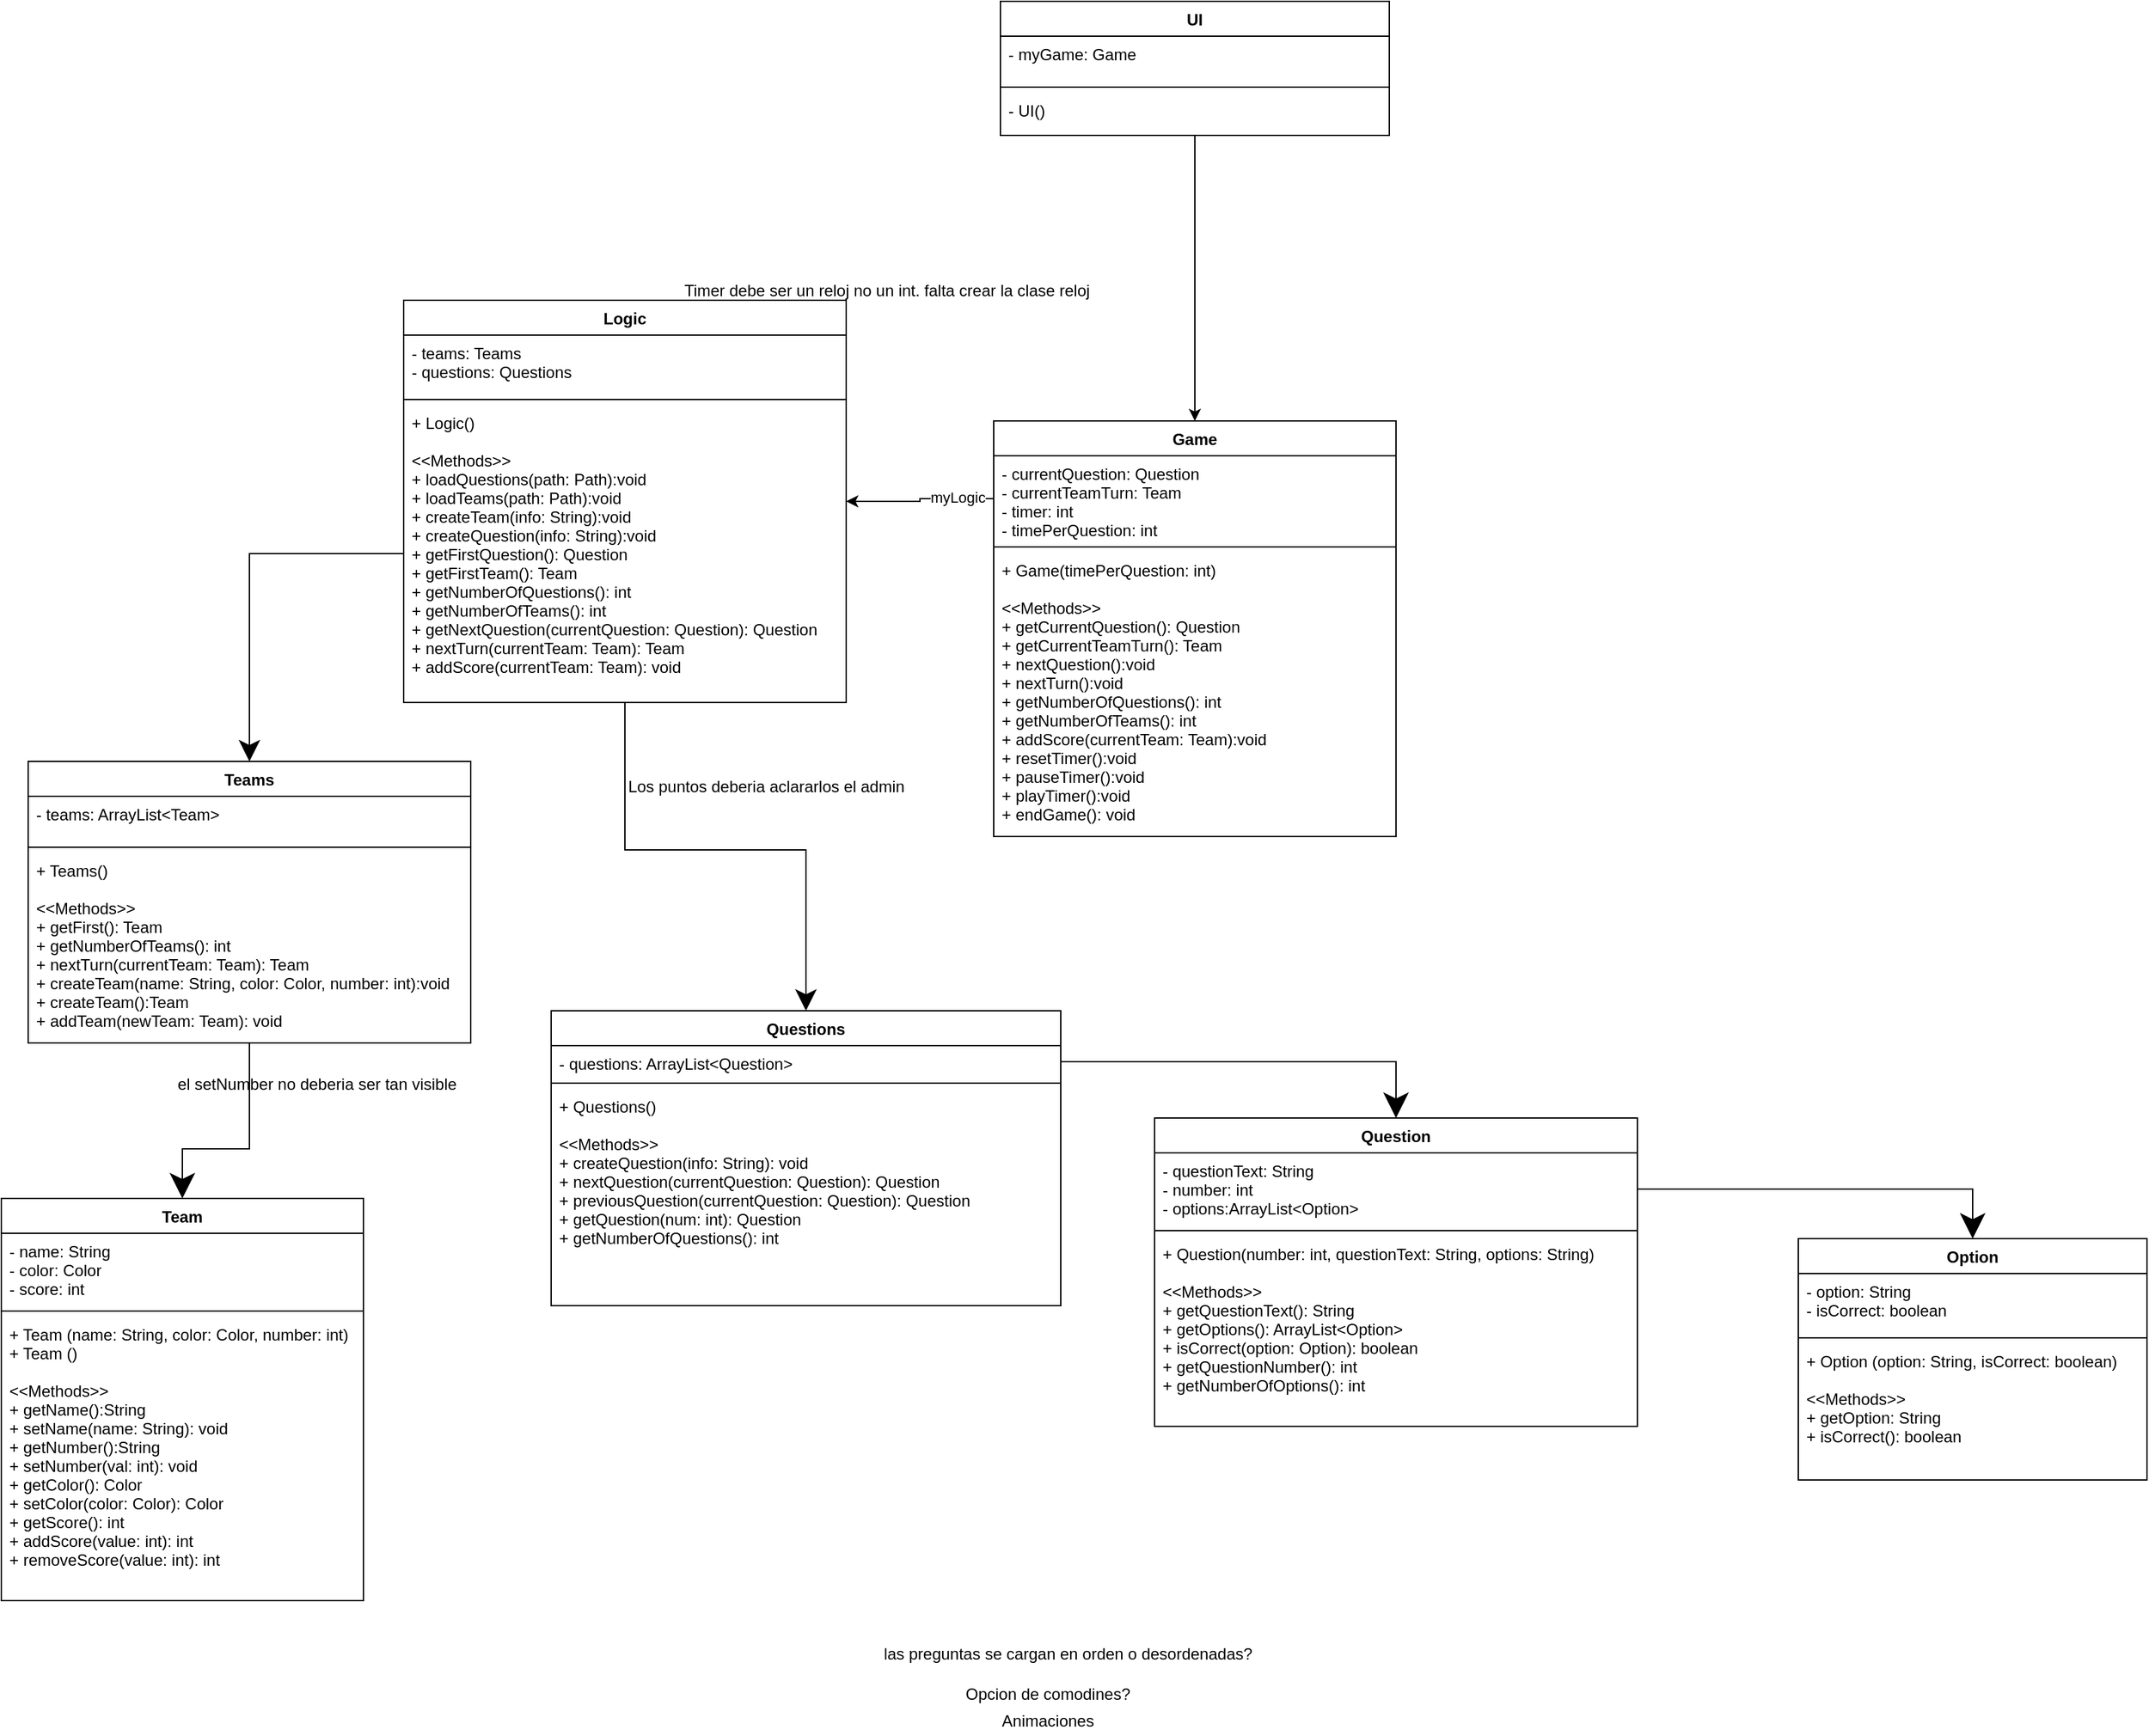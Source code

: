 <mxfile version="24.7.17">
  <diagram id="FwtAqstlGJLzPDIk4_ct" name="Página-1">
    <mxGraphModel dx="2200" dy="2157" grid="1" gridSize="10" guides="1" tooltips="1" connect="1" arrows="1" fold="1" page="1" pageScale="1" pageWidth="1169" pageHeight="827" math="0" shadow="0">
      <root>
        <mxCell id="0" />
        <mxCell id="1" parent="0" />
        <mxCell id="lDsTDzQoy8ywnMKQ3LJ9-1" value="Team" style="swimlane;fontStyle=1;align=center;verticalAlign=top;childLayout=stackLayout;horizontal=1;startSize=26;horizontalStack=0;resizeParent=1;resizeParentMax=0;resizeLast=0;collapsible=1;marginBottom=0;" parent="1" vertex="1">
          <mxGeometry x="60" y="240" width="270" height="300" as="geometry" />
        </mxCell>
        <mxCell id="lDsTDzQoy8ywnMKQ3LJ9-2" value="- name: String&#xa;- color: Color&#xa;- score: int&#xa;" style="text;strokeColor=none;fillColor=none;align=left;verticalAlign=top;spacingLeft=4;spacingRight=4;overflow=hidden;rotatable=0;points=[[0,0.5],[1,0.5]];portConstraint=eastwest;" parent="lDsTDzQoy8ywnMKQ3LJ9-1" vertex="1">
          <mxGeometry y="26" width="270" height="54" as="geometry" />
        </mxCell>
        <mxCell id="lDsTDzQoy8ywnMKQ3LJ9-3" value="" style="line;strokeWidth=1;fillColor=none;align=left;verticalAlign=middle;spacingTop=-1;spacingLeft=3;spacingRight=3;rotatable=0;labelPosition=right;points=[];portConstraint=eastwest;" parent="lDsTDzQoy8ywnMKQ3LJ9-1" vertex="1">
          <mxGeometry y="80" width="270" height="8" as="geometry" />
        </mxCell>
        <mxCell id="lDsTDzQoy8ywnMKQ3LJ9-4" value="+ Team (name: String, color: Color, number: int)&#xa;+ Team ()&#xa;&#xa;&lt;&lt;Methods&gt;&gt;&#xa;+ getName():String&#xa;+ setName(name: String): void&#xa;+ getNumber():String&#xa;+ setNumber(val: int): void&#xa;+ getColor(): Color&#xa;+ setColor(color: Color): Color&#xa;+ getScore(): int&#xa;+ addScore(value: int): int&#xa;+ removeScore(value: int): int" style="text;strokeColor=none;fillColor=none;align=left;verticalAlign=top;spacingLeft=4;spacingRight=4;overflow=hidden;rotatable=0;points=[[0,0.5],[1,0.5]];portConstraint=eastwest;" parent="lDsTDzQoy8ywnMKQ3LJ9-1" vertex="1">
          <mxGeometry y="88" width="270" height="212" as="geometry" />
        </mxCell>
        <mxCell id="lDsTDzQoy8ywnMKQ3LJ9-5" value="Questions" style="swimlane;fontStyle=1;align=center;verticalAlign=top;childLayout=stackLayout;horizontal=1;startSize=26;horizontalStack=0;resizeParent=1;resizeParentMax=0;resizeLast=0;collapsible=1;marginBottom=0;" parent="1" vertex="1">
          <mxGeometry x="470" y="100" width="380" height="220" as="geometry" />
        </mxCell>
        <mxCell id="lDsTDzQoy8ywnMKQ3LJ9-6" value="- questions: ArrayList&lt;Question&gt;" style="text;strokeColor=none;fillColor=none;align=left;verticalAlign=top;spacingLeft=4;spacingRight=4;overflow=hidden;rotatable=0;points=[[0,0.5],[1,0.5]];portConstraint=eastwest;" parent="lDsTDzQoy8ywnMKQ3LJ9-5" vertex="1">
          <mxGeometry y="26" width="380" height="24" as="geometry" />
        </mxCell>
        <mxCell id="lDsTDzQoy8ywnMKQ3LJ9-7" value="" style="line;strokeWidth=1;fillColor=none;align=left;verticalAlign=middle;spacingTop=-1;spacingLeft=3;spacingRight=3;rotatable=0;labelPosition=right;points=[];portConstraint=eastwest;" parent="lDsTDzQoy8ywnMKQ3LJ9-5" vertex="1">
          <mxGeometry y="50" width="380" height="8" as="geometry" />
        </mxCell>
        <mxCell id="lDsTDzQoy8ywnMKQ3LJ9-8" value="+ Questions()&#xa;&#xa;&lt;&lt;Methods&gt;&gt;&#xa;+ createQuestion(info: String): void&#xa;+ nextQuestion(currentQuestion: Question): Question&#xa;+ previousQuestion(currentQuestion: Question): Question&#xa;+ getQuestion(num: int): Question&#xa;+ getNumberOfQuestions(): int&#xa;" style="text;strokeColor=none;fillColor=none;align=left;verticalAlign=top;spacingLeft=4;spacingRight=4;overflow=hidden;rotatable=0;points=[[0,0.5],[1,0.5]];portConstraint=eastwest;" parent="lDsTDzQoy8ywnMKQ3LJ9-5" vertex="1">
          <mxGeometry y="58" width="380" height="162" as="geometry" />
        </mxCell>
        <mxCell id="lDsTDzQoy8ywnMKQ3LJ9-33" style="edgeStyle=orthogonalEdgeStyle;rounded=0;orthogonalLoop=1;jettySize=auto;html=1;entryX=0.5;entryY=0;entryDx=0;entryDy=0;endArrow=classic;endFill=1;endSize=13;" parent="1" source="lDsTDzQoy8ywnMKQ3LJ9-9" target="lDsTDzQoy8ywnMKQ3LJ9-5" edge="1">
          <mxGeometry relative="1" as="geometry" />
        </mxCell>
        <mxCell id="lDsTDzQoy8ywnMKQ3LJ9-9" value="Logic" style="swimlane;fontStyle=1;align=center;verticalAlign=top;childLayout=stackLayout;horizontal=1;startSize=26;horizontalStack=0;resizeParent=1;resizeParentMax=0;resizeLast=0;collapsible=1;marginBottom=0;" parent="1" vertex="1">
          <mxGeometry x="360" y="-430" width="330" height="300" as="geometry" />
        </mxCell>
        <mxCell id="lDsTDzQoy8ywnMKQ3LJ9-10" value="- teams: Teams&#xa;- questions: Questions&#xa;" style="text;strokeColor=none;fillColor=none;align=left;verticalAlign=top;spacingLeft=4;spacingRight=4;overflow=hidden;rotatable=0;points=[[0,0.5],[1,0.5]];portConstraint=eastwest;" parent="lDsTDzQoy8ywnMKQ3LJ9-9" vertex="1">
          <mxGeometry y="26" width="330" height="44" as="geometry" />
        </mxCell>
        <mxCell id="lDsTDzQoy8ywnMKQ3LJ9-11" value="" style="line;strokeWidth=1;fillColor=none;align=left;verticalAlign=middle;spacingTop=-1;spacingLeft=3;spacingRight=3;rotatable=0;labelPosition=right;points=[];portConstraint=eastwest;" parent="lDsTDzQoy8ywnMKQ3LJ9-9" vertex="1">
          <mxGeometry y="70" width="330" height="8" as="geometry" />
        </mxCell>
        <mxCell id="lDsTDzQoy8ywnMKQ3LJ9-12" value="+ Logic()&#xa;&#xa;&lt;&lt;Methods&gt;&gt;&#xa;+ loadQuestions(path: Path):void&#xa;+ loadTeams(path: Path):void&#xa;+ createTeam(info: String):void&#xa;+ createQuestion(info: String):void&#xa;+ getFirstQuestion(): Question&#xa;+ getFirstTeam(): Team&#xa;+ getNumberOfQuestions(): int&#xa;+ getNumberOfTeams(): int&#xa;+ getNextQuestion(currentQuestion: Question): Question&#xa;+ nextTurn(currentTeam: Team): Team&#xa;+ addScore(currentTeam: Team): void&#xa;" style="text;strokeColor=none;fillColor=none;align=left;verticalAlign=top;spacingLeft=4;spacingRight=4;overflow=hidden;rotatable=0;points=[[0,0.5],[1,0.5]];portConstraint=eastwest;" parent="lDsTDzQoy8ywnMKQ3LJ9-9" vertex="1">
          <mxGeometry y="78" width="330" height="222" as="geometry" />
        </mxCell>
        <mxCell id="lDsTDzQoy8ywnMKQ3LJ9-17" style="edgeStyle=orthogonalEdgeStyle;rounded=0;orthogonalLoop=1;jettySize=auto;html=1;exitX=0.5;exitY=0;exitDx=0;exitDy=0;entryX=1;entryY=0.5;entryDx=0;entryDy=0;endArrow=none;endFill=0;endSize=16;startArrow=classic;startFill=1;startSize=16;" parent="1" source="lDsTDzQoy8ywnMKQ3LJ9-13" target="lDsTDzQoy8ywnMKQ3LJ9-6" edge="1">
          <mxGeometry relative="1" as="geometry" />
        </mxCell>
        <mxCell id="lDsTDzQoy8ywnMKQ3LJ9-13" value="Question" style="swimlane;fontStyle=1;align=center;verticalAlign=top;childLayout=stackLayout;horizontal=1;startSize=26;horizontalStack=0;resizeParent=1;resizeParentMax=0;resizeLast=0;collapsible=1;marginBottom=0;" parent="1" vertex="1">
          <mxGeometry x="920" y="180" width="360" height="230" as="geometry" />
        </mxCell>
        <mxCell id="lDsTDzQoy8ywnMKQ3LJ9-14" value="- questionText: String&#xa;- number: int&#xa;- options:ArrayList&lt;Option&gt;" style="text;strokeColor=none;fillColor=none;align=left;verticalAlign=top;spacingLeft=4;spacingRight=4;overflow=hidden;rotatable=0;points=[[0,0.5],[1,0.5]];portConstraint=eastwest;" parent="lDsTDzQoy8ywnMKQ3LJ9-13" vertex="1">
          <mxGeometry y="26" width="360" height="54" as="geometry" />
        </mxCell>
        <mxCell id="lDsTDzQoy8ywnMKQ3LJ9-15" value="" style="line;strokeWidth=1;fillColor=none;align=left;verticalAlign=middle;spacingTop=-1;spacingLeft=3;spacingRight=3;rotatable=0;labelPosition=right;points=[];portConstraint=eastwest;" parent="lDsTDzQoy8ywnMKQ3LJ9-13" vertex="1">
          <mxGeometry y="80" width="360" height="8" as="geometry" />
        </mxCell>
        <mxCell id="lDsTDzQoy8ywnMKQ3LJ9-16" value="+ Question(number: int, questionText: String, options: String)&#xa;&#xa;&lt;&lt;Methods&gt;&gt;&#xa;+ getQuestionText(): String&#xa;+ getOptions(): ArrayList&lt;Option&gt;&#xa;+ isCorrect(option: Option): boolean&#xa;+ getQuestionNumber(): int&#xa;+ getNumberOfOptions(): int" style="text;strokeColor=none;fillColor=none;align=left;verticalAlign=top;spacingLeft=4;spacingRight=4;overflow=hidden;rotatable=0;points=[[0,0.5],[1,0.5]];portConstraint=eastwest;" parent="lDsTDzQoy8ywnMKQ3LJ9-13" vertex="1">
          <mxGeometry y="88" width="360" height="142" as="geometry" />
        </mxCell>
        <mxCell id="lDsTDzQoy8ywnMKQ3LJ9-18" value="las preguntas se cargan en orden o desordenadas?" style="text;html=1;align=center;verticalAlign=middle;resizable=0;points=[];autosize=1;strokeColor=none;fillColor=none;" parent="1" vertex="1">
          <mxGeometry x="710" y="570" width="290" height="20" as="geometry" />
        </mxCell>
        <mxCell id="lDsTDzQoy8ywnMKQ3LJ9-19" value="Opcion de comodines?" style="text;html=1;align=center;verticalAlign=middle;resizable=0;points=[];autosize=1;strokeColor=none;fillColor=none;" parent="1" vertex="1">
          <mxGeometry x="770" y="600" width="140" height="20" as="geometry" />
        </mxCell>
        <mxCell id="lDsTDzQoy8ywnMKQ3LJ9-20" value="Animaciones" style="text;html=1;align=center;verticalAlign=middle;resizable=0;points=[];autosize=1;strokeColor=none;fillColor=none;" parent="1" vertex="1">
          <mxGeometry x="800" y="620" width="80" height="20" as="geometry" />
        </mxCell>
        <mxCell id="lDsTDzQoy8ywnMKQ3LJ9-26" style="edgeStyle=orthogonalEdgeStyle;rounded=0;orthogonalLoop=1;jettySize=auto;html=1;exitX=0.5;exitY=0;exitDx=0;exitDy=0;entryX=1;entryY=0.5;entryDx=0;entryDy=0;endArrow=none;endFill=0;endSize=16;startArrow=classic;startFill=1;startSize=16;" parent="1" source="lDsTDzQoy8ywnMKQ3LJ9-21" target="lDsTDzQoy8ywnMKQ3LJ9-14" edge="1">
          <mxGeometry relative="1" as="geometry" />
        </mxCell>
        <mxCell id="lDsTDzQoy8ywnMKQ3LJ9-21" value="Option" style="swimlane;fontStyle=1;align=center;verticalAlign=top;childLayout=stackLayout;horizontal=1;startSize=26;horizontalStack=0;resizeParent=1;resizeParentMax=0;resizeLast=0;collapsible=1;marginBottom=0;" parent="1" vertex="1">
          <mxGeometry x="1400" y="270" width="260" height="180" as="geometry" />
        </mxCell>
        <mxCell id="lDsTDzQoy8ywnMKQ3LJ9-22" value="- option: String&#xa;- isCorrect: boolean" style="text;strokeColor=none;fillColor=none;align=left;verticalAlign=top;spacingLeft=4;spacingRight=4;overflow=hidden;rotatable=0;points=[[0,0.5],[1,0.5]];portConstraint=eastwest;" parent="lDsTDzQoy8ywnMKQ3LJ9-21" vertex="1">
          <mxGeometry y="26" width="260" height="44" as="geometry" />
        </mxCell>
        <mxCell id="lDsTDzQoy8ywnMKQ3LJ9-23" value="" style="line;strokeWidth=1;fillColor=none;align=left;verticalAlign=middle;spacingTop=-1;spacingLeft=3;spacingRight=3;rotatable=0;labelPosition=right;points=[];portConstraint=eastwest;" parent="lDsTDzQoy8ywnMKQ3LJ9-21" vertex="1">
          <mxGeometry y="70" width="260" height="8" as="geometry" />
        </mxCell>
        <mxCell id="lDsTDzQoy8ywnMKQ3LJ9-24" value="+ Option (option: String, isCorrect: boolean)&#xa;&#xa;&lt;&lt;Methods&gt;&gt;&#xa;+ getOption: String&#xa;+ isCorrect(): boolean" style="text;strokeColor=none;fillColor=none;align=left;verticalAlign=top;spacingLeft=4;spacingRight=4;overflow=hidden;rotatable=0;points=[[0,0.5],[1,0.5]];portConstraint=eastwest;" parent="lDsTDzQoy8ywnMKQ3LJ9-21" vertex="1">
          <mxGeometry y="78" width="260" height="102" as="geometry" />
        </mxCell>
        <mxCell id="lDsTDzQoy8ywnMKQ3LJ9-34" style="edgeStyle=orthogonalEdgeStyle;rounded=0;orthogonalLoop=1;jettySize=auto;html=1;endArrow=classic;endFill=1;endSize=13;entryX=0.5;entryY=0;entryDx=0;entryDy=0;" parent="1" source="lDsTDzQoy8ywnMKQ3LJ9-12" target="lDsTDzQoy8ywnMKQ3LJ9-46" edge="1">
          <mxGeometry relative="1" as="geometry">
            <mxPoint x="320" y="-56" as="targetPoint" />
          </mxGeometry>
        </mxCell>
        <mxCell id="lDsTDzQoy8ywnMKQ3LJ9-46" value="Teams" style="swimlane;fontStyle=1;align=center;verticalAlign=top;childLayout=stackLayout;horizontal=1;startSize=26;horizontalStack=0;resizeParent=1;resizeParentMax=0;resizeLast=0;collapsible=1;marginBottom=0;fontSize=12;" parent="1" vertex="1">
          <mxGeometry x="80" y="-86" width="330" height="210" as="geometry" />
        </mxCell>
        <mxCell id="lDsTDzQoy8ywnMKQ3LJ9-47" value="- teams: ArrayList&lt;Team&gt;" style="text;strokeColor=none;fillColor=none;align=left;verticalAlign=top;spacingLeft=4;spacingRight=4;overflow=hidden;rotatable=0;points=[[0,0.5],[1,0.5]];portConstraint=eastwest;fontSize=12;" parent="lDsTDzQoy8ywnMKQ3LJ9-46" vertex="1">
          <mxGeometry y="26" width="330" height="34" as="geometry" />
        </mxCell>
        <mxCell id="lDsTDzQoy8ywnMKQ3LJ9-48" value="" style="line;strokeWidth=1;fillColor=none;align=left;verticalAlign=middle;spacingTop=-1;spacingLeft=3;spacingRight=3;rotatable=0;labelPosition=right;points=[];portConstraint=eastwest;fontSize=12;" parent="lDsTDzQoy8ywnMKQ3LJ9-46" vertex="1">
          <mxGeometry y="60" width="330" height="8" as="geometry" />
        </mxCell>
        <mxCell id="lDsTDzQoy8ywnMKQ3LJ9-49" value="+ Teams()&#xa;&#xa;&lt;&lt;Methods&gt;&gt;&#xa;+ getFirst(): Team&#xa;+ getNumberOfTeams(): int&#xa;+ nextTurn(currentTeam: Team): Team&#xa;+ createTeam(name: String, color: Color, number: int):void&#xa;+ createTeam():Team&#xa;+ addTeam(newTeam: Team): void" style="text;strokeColor=none;fillColor=none;align=left;verticalAlign=top;spacingLeft=4;spacingRight=4;overflow=hidden;rotatable=0;points=[[0,0.5],[1,0.5]];portConstraint=eastwest;fontSize=12;" parent="lDsTDzQoy8ywnMKQ3LJ9-46" vertex="1">
          <mxGeometry y="68" width="330" height="142" as="geometry" />
        </mxCell>
        <mxCell id="lDsTDzQoy8ywnMKQ3LJ9-50" style="edgeStyle=orthogonalEdgeStyle;rounded=0;orthogonalLoop=1;jettySize=auto;html=1;endArrow=classic;endFill=1;endSize=16;" parent="1" source="lDsTDzQoy8ywnMKQ3LJ9-46" target="lDsTDzQoy8ywnMKQ3LJ9-1" edge="1">
          <mxGeometry relative="1" as="geometry">
            <mxPoint x="-120" y="160" as="sourcePoint" />
            <mxPoint x="50" y="-30" as="targetPoint" />
            <Array as="points">
              <mxPoint x="245" y="203" />
              <mxPoint x="195" y="203" />
            </Array>
          </mxGeometry>
        </mxCell>
        <mxCell id="kzlxY2iAVWax1NrNcSn_-1" value="Game" style="swimlane;fontStyle=1;align=center;verticalAlign=top;childLayout=stackLayout;horizontal=1;startSize=26;horizontalStack=0;resizeParent=1;resizeParentMax=0;resizeLast=0;collapsible=1;marginBottom=0;" parent="1" vertex="1">
          <mxGeometry x="800" y="-340" width="300" height="310" as="geometry" />
        </mxCell>
        <mxCell id="kzlxY2iAVWax1NrNcSn_-2" value="- currentQuestion: Question&#xa;- currentTeamTurn: Team&#xa;- timer: int&#xa;- timePerQuestion: int&#xa;&#xa;" style="text;strokeColor=none;fillColor=none;align=left;verticalAlign=top;spacingLeft=4;spacingRight=4;overflow=hidden;rotatable=0;points=[[0,0.5],[1,0.5]];portConstraint=eastwest;" parent="kzlxY2iAVWax1NrNcSn_-1" vertex="1">
          <mxGeometry y="26" width="300" height="64" as="geometry" />
        </mxCell>
        <mxCell id="kzlxY2iAVWax1NrNcSn_-3" value="" style="line;strokeWidth=1;fillColor=none;align=left;verticalAlign=middle;spacingTop=-1;spacingLeft=3;spacingRight=3;rotatable=0;labelPosition=right;points=[];portConstraint=eastwest;" parent="kzlxY2iAVWax1NrNcSn_-1" vertex="1">
          <mxGeometry y="90" width="300" height="8" as="geometry" />
        </mxCell>
        <mxCell id="kzlxY2iAVWax1NrNcSn_-4" value="+ Game(timePerQuestion: int)&#xa;&#xa;&lt;&lt;Methods&gt;&gt;&#xa;+ getCurrentQuestion(): Question&#xa;+ getCurrentTeamTurn(): Team&#xa;+ nextQuestion():void&#xa;+ nextTurn():void&#xa;+ getNumberOfQuestions(): int&#xa;+ getNumberOfTeams(): int&#xa;+ addScore(currentTeam: Team):void&#xa;+ resetTimer():void&#xa;+ pauseTimer():void&#xa;+ playTimer():void&#xa;+ endGame(): void&#xa;" style="text;strokeColor=none;fillColor=none;align=left;verticalAlign=top;spacingLeft=4;spacingRight=4;overflow=hidden;rotatable=0;points=[[0,0.5],[1,0.5]];portConstraint=eastwest;" parent="kzlxY2iAVWax1NrNcSn_-1" vertex="1">
          <mxGeometry y="98" width="300" height="212" as="geometry" />
        </mxCell>
        <mxCell id="kzlxY2iAVWax1NrNcSn_-10" style="edgeStyle=orthogonalEdgeStyle;rounded=0;orthogonalLoop=1;jettySize=auto;html=1;entryX=0.5;entryY=0;entryDx=0;entryDy=0;" parent="1" source="kzlxY2iAVWax1NrNcSn_-5" target="kzlxY2iAVWax1NrNcSn_-1" edge="1">
          <mxGeometry relative="1" as="geometry" />
        </mxCell>
        <mxCell id="kzlxY2iAVWax1NrNcSn_-5" value="UI" style="swimlane;fontStyle=1;align=center;verticalAlign=top;childLayout=stackLayout;horizontal=1;startSize=26;horizontalStack=0;resizeParent=1;resizeParentMax=0;resizeLast=0;collapsible=1;marginBottom=0;" parent="1" vertex="1">
          <mxGeometry x="805" y="-653" width="290" height="100" as="geometry" />
        </mxCell>
        <mxCell id="kzlxY2iAVWax1NrNcSn_-6" value="- myGame: Game" style="text;strokeColor=none;fillColor=none;align=left;verticalAlign=top;spacingLeft=4;spacingRight=4;overflow=hidden;rotatable=0;points=[[0,0.5],[1,0.5]];portConstraint=eastwest;" parent="kzlxY2iAVWax1NrNcSn_-5" vertex="1">
          <mxGeometry y="26" width="290" height="34" as="geometry" />
        </mxCell>
        <mxCell id="kzlxY2iAVWax1NrNcSn_-7" value="" style="line;strokeWidth=1;fillColor=none;align=left;verticalAlign=middle;spacingTop=-1;spacingLeft=3;spacingRight=3;rotatable=0;labelPosition=right;points=[];portConstraint=eastwest;" parent="kzlxY2iAVWax1NrNcSn_-5" vertex="1">
          <mxGeometry y="60" width="290" height="8" as="geometry" />
        </mxCell>
        <mxCell id="kzlxY2iAVWax1NrNcSn_-8" value="- UI()" style="text;strokeColor=none;fillColor=none;align=left;verticalAlign=top;spacingLeft=4;spacingRight=4;overflow=hidden;rotatable=0;points=[[0,0.5],[1,0.5]];portConstraint=eastwest;" parent="kzlxY2iAVWax1NrNcSn_-5" vertex="1">
          <mxGeometry y="68" width="290" height="32" as="geometry" />
        </mxCell>
        <mxCell id="kzlxY2iAVWax1NrNcSn_-9" style="edgeStyle=orthogonalEdgeStyle;rounded=0;orthogonalLoop=1;jettySize=auto;html=1;" parent="1" source="kzlxY2iAVWax1NrNcSn_-2" target="lDsTDzQoy8ywnMKQ3LJ9-9" edge="1">
          <mxGeometry relative="1" as="geometry" />
        </mxCell>
        <mxCell id="e-KBzt0Ctq4Q1oURMd0E-2" value="myLogic" style="edgeLabel;html=1;align=center;verticalAlign=middle;resizable=0;points=[];" parent="kzlxY2iAVWax1NrNcSn_-9" vertex="1" connectable="0">
          <mxGeometry x="-0.516" y="-1" relative="1" as="geometry">
            <mxPoint as="offset" />
          </mxGeometry>
        </mxCell>
        <mxCell id="e-KBzt0Ctq4Q1oURMd0E-1" value="Timer debe ser un reloj no un int. falta crear la clase reloj" style="text;html=1;align=center;verticalAlign=middle;resizable=0;points=[];autosize=1;strokeColor=none;fillColor=none;" parent="1" vertex="1">
          <mxGeometry x="555" y="-452" width="330" height="30" as="geometry" />
        </mxCell>
        <mxCell id="PJxc2WbRxxtJR8RLB2in-1" value="el setNumber no deberia ser tan visible" style="text;html=1;align=center;verticalAlign=middle;resizable=0;points=[];autosize=1;strokeColor=none;fillColor=none;" parent="1" vertex="1">
          <mxGeometry x="180" y="140" width="230" height="30" as="geometry" />
        </mxCell>
        <mxCell id="PJxc2WbRxxtJR8RLB2in-3" value="Los puntos deberia aclararlos el admin" style="text;html=1;align=center;verticalAlign=middle;resizable=0;points=[];autosize=1;strokeColor=none;fillColor=none;" parent="1" vertex="1">
          <mxGeometry x="515" y="-82" width="230" height="30" as="geometry" />
        </mxCell>
      </root>
    </mxGraphModel>
  </diagram>
</mxfile>
